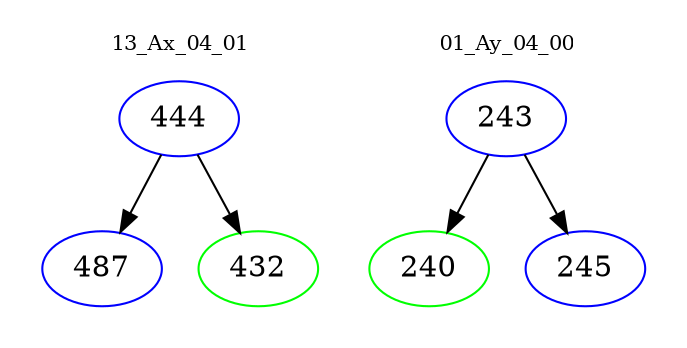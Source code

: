digraph{
subgraph cluster_0 {
color = white
label = "13_Ax_04_01";
fontsize=10;
T0_444 [label="444", color="blue"]
T0_444 -> T0_487 [color="black"]
T0_487 [label="487", color="blue"]
T0_444 -> T0_432 [color="black"]
T0_432 [label="432", color="green"]
}
subgraph cluster_1 {
color = white
label = "01_Ay_04_00";
fontsize=10;
T1_243 [label="243", color="blue"]
T1_243 -> T1_240 [color="black"]
T1_240 [label="240", color="green"]
T1_243 -> T1_245 [color="black"]
T1_245 [label="245", color="blue"]
}
}
